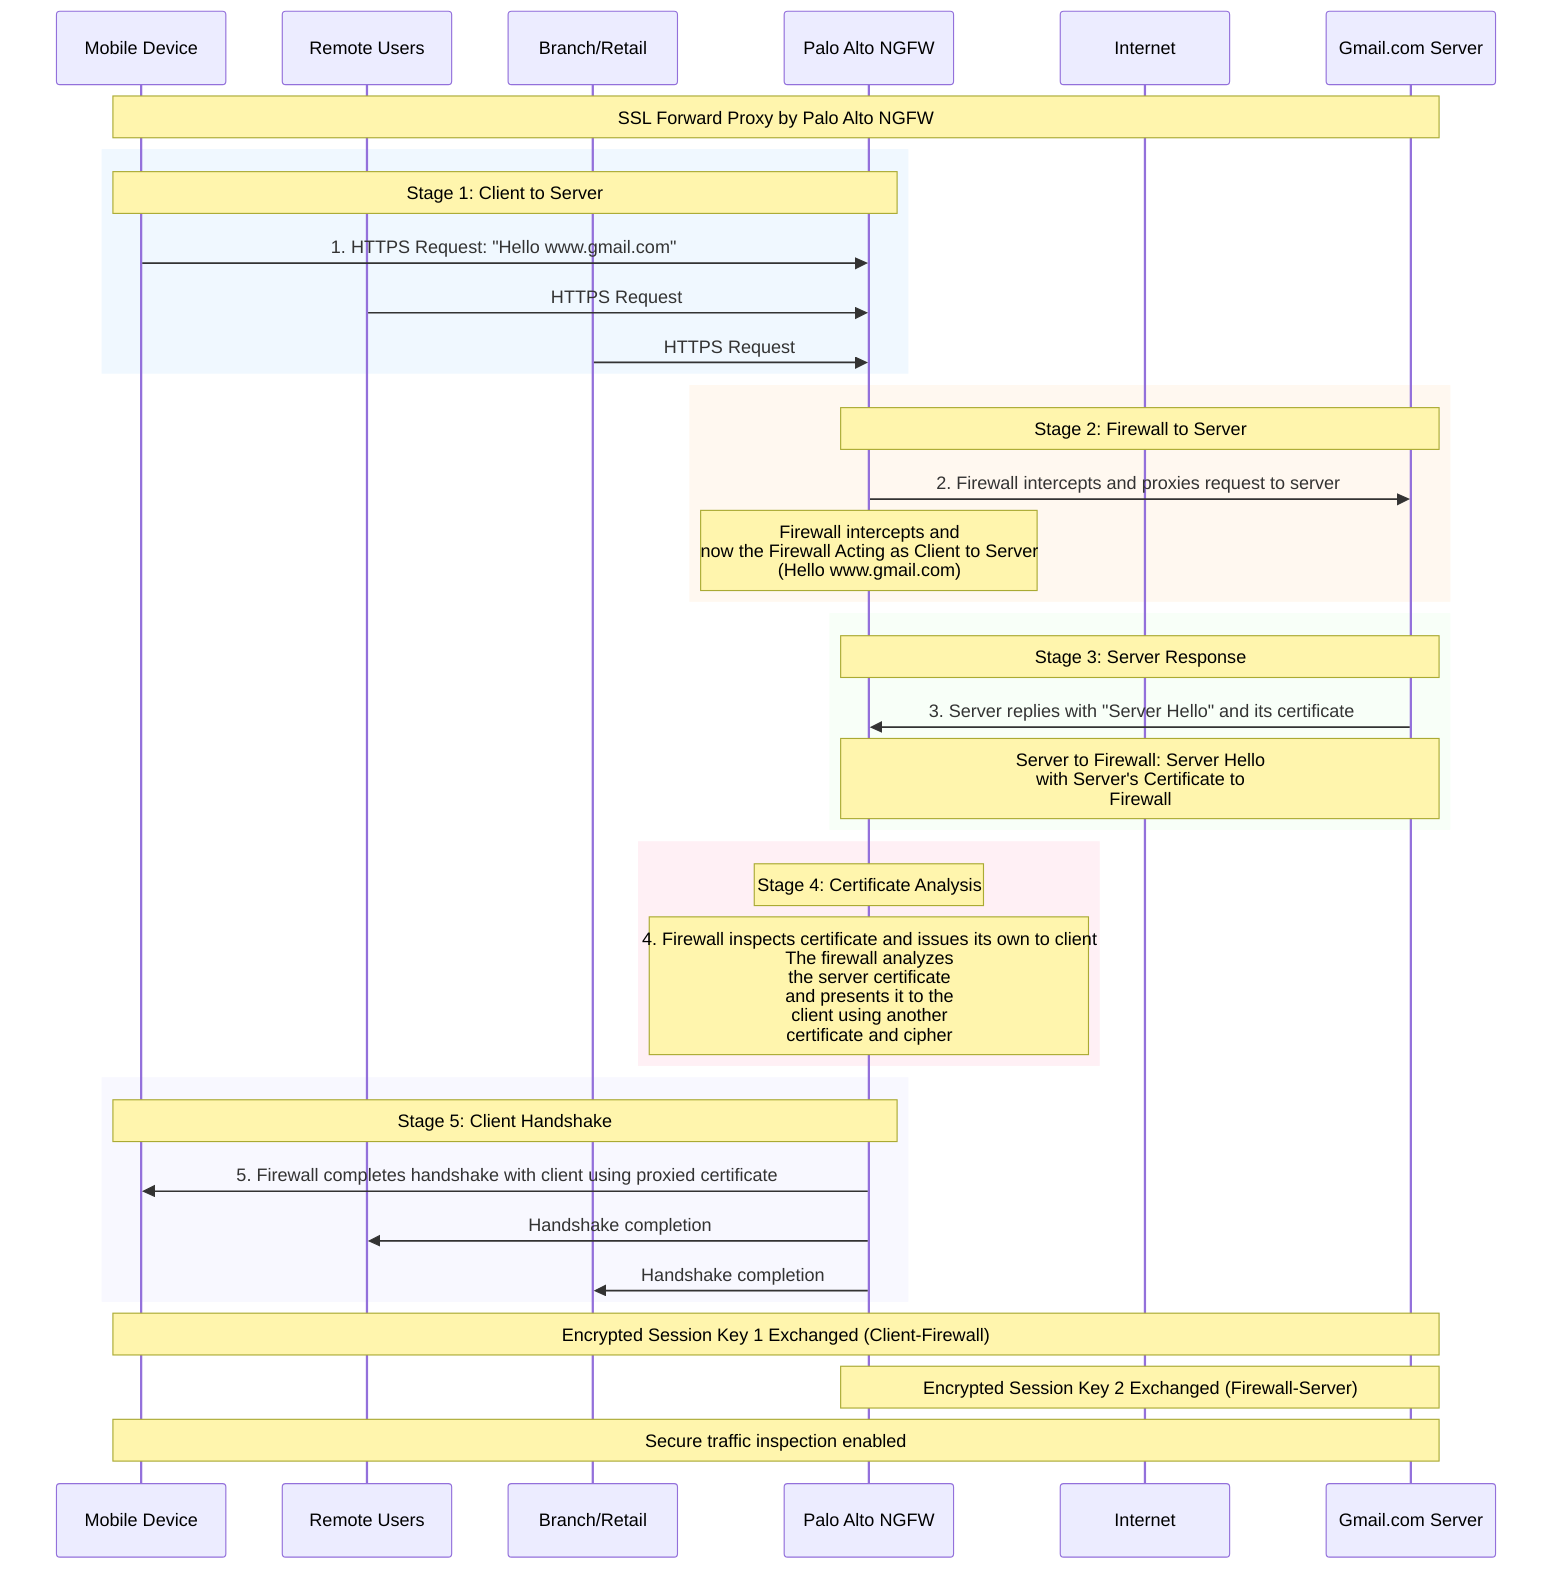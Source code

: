 sequenceDiagram
    participant Mobile as Mobile Device
    participant RU as Remote Users
    participant BR as Branch/Retail
    participant NGFW as Palo Alto NGFW
    participant Internet as Internet
    participant Server as Gmail.com Server

    Note over Mobile, Server: SSL Forward Proxy by Palo Alto NGFW
    
    rect rgb(240, 248, 255)
        Note over Mobile, NGFW: Stage 1: Client to Server
        Mobile->>NGFW: 1. HTTPS Request: "Hello www.gmail.com"
        RU->>NGFW: HTTPS Request
        BR->>NGFW: HTTPS Request
    end

    rect rgb(255, 248, 240)
        Note over NGFW, Server: Stage 2: Firewall to Server
        NGFW->>Server: 2. Firewall intercepts and proxies request to server
        Note over NGFW: Firewall intercepts and<br/>now the Firewall Acting as Client to Server<br/>(Hello www.gmail.com)
    end

    rect rgb(248, 255, 248)
        Note over Server, NGFW: Stage 3: Server Response
        Server->>NGFW: 3. Server replies with "Server Hello" and its certificate
        Note over NGFW, Server: Server to Firewall: Server Hello<br/>with Server's Certificate to<br/>Firewall
    end

    rect rgb(255, 240, 245)
        Note over NGFW: Stage 4: Certificate Analysis
        Note over NGFW: 4. Firewall inspects certificate and issues its own to client<br/>The firewall analyzes<br/>the server certificate<br/>and presents it to the<br/>client using another<br/>certificate and cipher
    end

    rect rgb(248, 248, 255)
        Note over NGFW, Mobile: Stage 5: Client Handshake
        NGFW->>Mobile: 5. Firewall completes handshake with client using proxied certificate
        NGFW->>RU: Handshake completion
        NGFW->>BR: Handshake completion
    end

    Note over Mobile, Server: Encrypted Session Key 1 Exchanged (Client-Firewall)
    Note over NGFW, Server: Encrypted Session Key 2 Exchanged (Firewall-Server)
    
    Note over Mobile, Server: Secure traffic inspection enabled